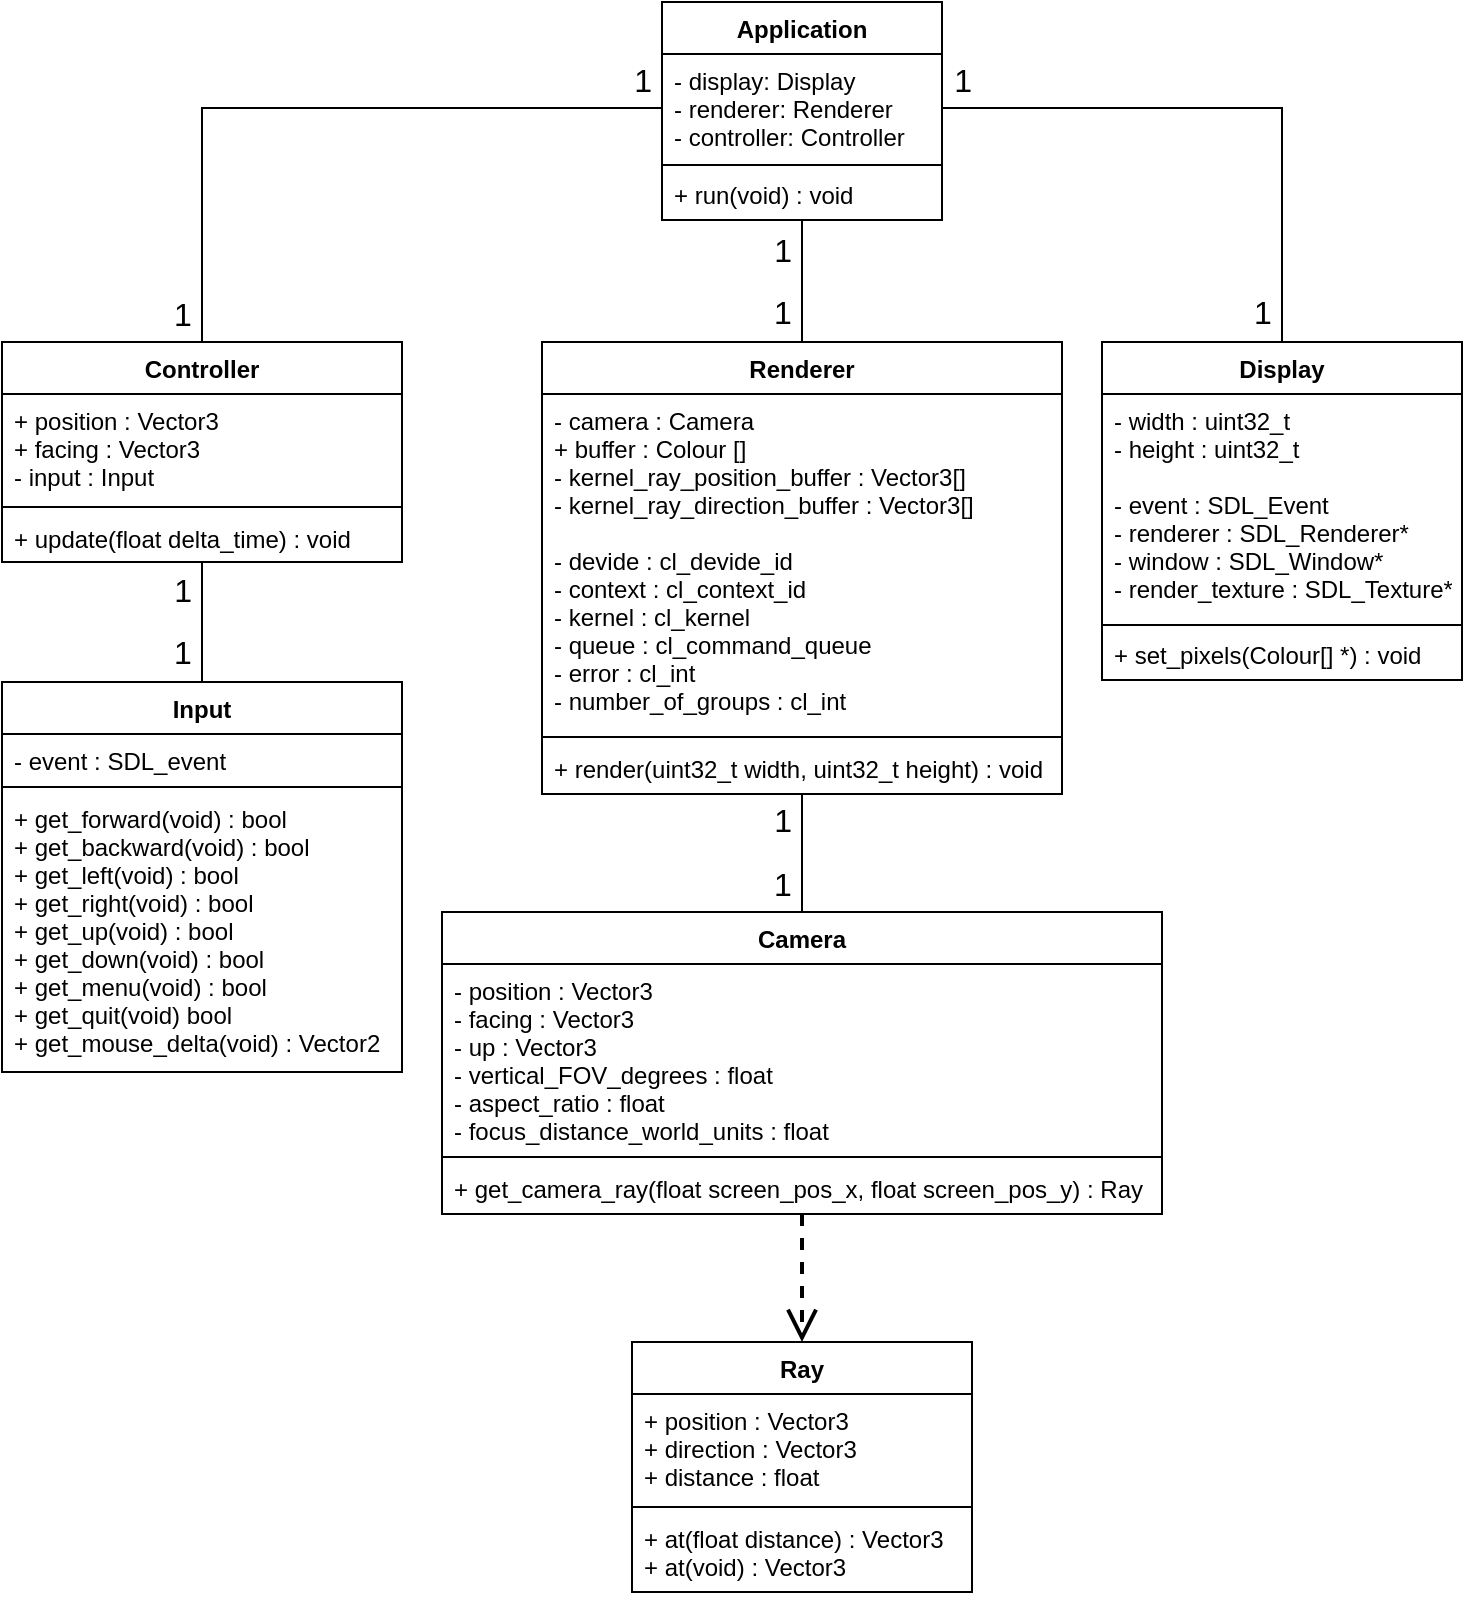 <mxfile version="15.4.0" type="device"><diagram id="4mGxhP4kGzLFXmiEG6Kd" name="Page-1"><mxGraphModel dx="2889" dy="1182" grid="1" gridSize="5" guides="1" tooltips="1" connect="1" arrows="1" fold="1" page="1" pageScale="1" pageWidth="827" pageHeight="1169" math="0" shadow="0"><root><mxCell id="0"/><mxCell id="1" parent="0"/><mxCell id="tU1FWQba42qcbUEXVC9S-2" value="Display" style="swimlane;fontStyle=1;align=center;verticalAlign=top;childLayout=stackLayout;horizontal=1;startSize=26;horizontalStack=0;resizeParent=1;resizeParentMax=0;resizeLast=0;collapsible=1;marginBottom=0;" vertex="1" parent="1"><mxGeometry x="-260" y="190" width="180" height="169" as="geometry"/></mxCell><mxCell id="tU1FWQba42qcbUEXVC9S-3" value="- width : uint32_t&#10;- height : uint32_t&#10;&#10;- event : SDL_Event&#10;- renderer : SDL_Renderer*&#10;- window : SDL_Window*&#10;- render_texture : SDL_Texture*&#10;" style="text;strokeColor=none;fillColor=none;align=left;verticalAlign=top;spacingLeft=4;spacingRight=4;overflow=hidden;rotatable=0;points=[[0,0.5],[1,0.5]];portConstraint=eastwest;" vertex="1" parent="tU1FWQba42qcbUEXVC9S-2"><mxGeometry y="26" width="180" height="114" as="geometry"/></mxCell><mxCell id="tU1FWQba42qcbUEXVC9S-4" value="" style="line;strokeWidth=1;fillColor=none;align=left;verticalAlign=middle;spacingTop=-1;spacingLeft=3;spacingRight=3;rotatable=0;labelPosition=right;points=[];portConstraint=eastwest;" vertex="1" parent="tU1FWQba42qcbUEXVC9S-2"><mxGeometry y="140" width="180" height="3" as="geometry"/></mxCell><mxCell id="tU1FWQba42qcbUEXVC9S-5" value="+ set_pixels(Colour[] *) : void" style="text;strokeColor=none;fillColor=none;align=left;verticalAlign=top;spacingLeft=4;spacingRight=4;overflow=hidden;rotatable=0;points=[[0,0.5],[1,0.5]];portConstraint=eastwest;" vertex="1" parent="tU1FWQba42qcbUEXVC9S-2"><mxGeometry y="143" width="180" height="26" as="geometry"/></mxCell><mxCell id="tU1FWQba42qcbUEXVC9S-6" value="Application" style="swimlane;fontStyle=1;align=center;verticalAlign=top;childLayout=stackLayout;horizontal=1;startSize=26;horizontalStack=0;resizeParent=1;resizeParentMax=0;resizeLast=0;collapsible=1;marginBottom=0;" vertex="1" parent="1"><mxGeometry x="-480" y="20" width="140" height="109" as="geometry"/></mxCell><mxCell id="tU1FWQba42qcbUEXVC9S-7" value="- display: Display&#10;- renderer: Renderer&#10;- controller: Controller" style="text;strokeColor=none;fillColor=none;align=left;verticalAlign=top;spacingLeft=4;spacingRight=4;overflow=hidden;rotatable=0;points=[[0,0.5],[1,0.5]];portConstraint=eastwest;" vertex="1" parent="tU1FWQba42qcbUEXVC9S-6"><mxGeometry y="26" width="140" height="54" as="geometry"/></mxCell><mxCell id="tU1FWQba42qcbUEXVC9S-8" value="" style="line;strokeWidth=1;fillColor=none;align=left;verticalAlign=middle;spacingTop=-1;spacingLeft=3;spacingRight=3;rotatable=0;labelPosition=right;points=[];portConstraint=eastwest;" vertex="1" parent="tU1FWQba42qcbUEXVC9S-6"><mxGeometry y="80" width="140" height="3" as="geometry"/></mxCell><mxCell id="tU1FWQba42qcbUEXVC9S-9" value="+ run(void) : void" style="text;strokeColor=none;fillColor=none;align=left;verticalAlign=top;spacingLeft=4;spacingRight=4;overflow=hidden;rotatable=0;points=[[0,0.5],[1,0.5]];portConstraint=eastwest;" vertex="1" parent="tU1FWQba42qcbUEXVC9S-6"><mxGeometry y="83" width="140" height="26" as="geometry"/></mxCell><mxCell id="tU1FWQba42qcbUEXVC9S-10" value="Input" style="swimlane;fontStyle=1;align=center;verticalAlign=top;childLayout=stackLayout;horizontal=1;startSize=26;horizontalStack=0;resizeParent=1;resizeParentMax=0;resizeLast=0;collapsible=1;marginBottom=0;" vertex="1" parent="1"><mxGeometry x="-810" y="360" width="200" height="195" as="geometry"/></mxCell><mxCell id="tU1FWQba42qcbUEXVC9S-11" value="- event : SDL_event" style="text;strokeColor=none;fillColor=none;align=left;verticalAlign=top;spacingLeft=4;spacingRight=4;overflow=hidden;rotatable=0;points=[[0,0.5],[1,0.5]];portConstraint=eastwest;" vertex="1" parent="tU1FWQba42qcbUEXVC9S-10"><mxGeometry y="26" width="200" height="24" as="geometry"/></mxCell><mxCell id="tU1FWQba42qcbUEXVC9S-12" value="" style="line;strokeWidth=1;fillColor=none;align=left;verticalAlign=middle;spacingTop=-1;spacingLeft=3;spacingRight=3;rotatable=0;labelPosition=right;points=[];portConstraint=eastwest;" vertex="1" parent="tU1FWQba42qcbUEXVC9S-10"><mxGeometry y="50" width="200" height="5" as="geometry"/></mxCell><mxCell id="tU1FWQba42qcbUEXVC9S-13" value="+ get_forward(void) : bool&#10;+ get_backward(void) : bool&#10;+ get_left(void) : bool&#10;+ get_right(void) : bool&#10;+ get_up(void) : bool&#10;+ get_down(void) : bool&#10;+ get_menu(void) : bool&#10;+ get_quit(void) bool&#10;+ get_mouse_delta(void) : Vector2" style="text;strokeColor=none;fillColor=none;align=left;verticalAlign=top;spacingLeft=4;spacingRight=4;overflow=hidden;rotatable=0;points=[[0,0.5],[1,0.5]];portConstraint=eastwest;" vertex="1" parent="tU1FWQba42qcbUEXVC9S-10"><mxGeometry y="55" width="200" height="140" as="geometry"/></mxCell><mxCell id="tU1FWQba42qcbUEXVC9S-14" value="Renderer" style="swimlane;fontStyle=1;align=center;verticalAlign=top;childLayout=stackLayout;horizontal=1;startSize=26;horizontalStack=0;resizeParent=1;resizeParentMax=0;resizeLast=0;collapsible=1;marginBottom=0;" vertex="1" parent="1"><mxGeometry x="-540" y="190" width="260" height="226" as="geometry"/></mxCell><mxCell id="tU1FWQba42qcbUEXVC9S-15" value="- camera : Camera&#10;+ buffer : Colour []&#10;- kernel_ray_position_buffer : Vector3[]&#10;- kernel_ray_direction_buffer : Vector3[]&#10;&#10;- devide : cl_devide_id&#10;- context : cl_context_id&#10;- kernel : cl_kernel&#10;- queue : cl_command_queue&#10;- error : cl_int&#10;- number_of_groups : cl_int&#10;" style="text;strokeColor=none;fillColor=none;align=left;verticalAlign=top;spacingLeft=4;spacingRight=4;overflow=hidden;rotatable=0;points=[[0,0.5],[1,0.5]];portConstraint=eastwest;" vertex="1" parent="tU1FWQba42qcbUEXVC9S-14"><mxGeometry y="26" width="260" height="169" as="geometry"/></mxCell><mxCell id="tU1FWQba42qcbUEXVC9S-16" value="" style="line;strokeWidth=1;fillColor=none;align=left;verticalAlign=middle;spacingTop=-1;spacingLeft=3;spacingRight=3;rotatable=0;labelPosition=right;points=[];portConstraint=eastwest;" vertex="1" parent="tU1FWQba42qcbUEXVC9S-14"><mxGeometry y="195" width="260" height="5" as="geometry"/></mxCell><mxCell id="tU1FWQba42qcbUEXVC9S-17" value="+ render(uint32_t width, uint32_t height) : void" style="text;strokeColor=none;fillColor=none;align=left;verticalAlign=top;spacingLeft=4;spacingRight=4;overflow=hidden;rotatable=0;points=[[0,0.5],[1,0.5]];portConstraint=eastwest;" vertex="1" parent="tU1FWQba42qcbUEXVC9S-14"><mxGeometry y="200" width="260" height="26" as="geometry"/></mxCell><mxCell id="tU1FWQba42qcbUEXVC9S-18" value="Camera" style="swimlane;fontStyle=1;align=center;verticalAlign=top;childLayout=stackLayout;horizontal=1;startSize=26;horizontalStack=0;resizeParent=1;resizeParentMax=0;resizeLast=0;collapsible=1;marginBottom=0;" vertex="1" parent="1"><mxGeometry x="-590" y="475" width="360" height="151" as="geometry"/></mxCell><mxCell id="tU1FWQba42qcbUEXVC9S-19" value="- position : Vector3&#10;- facing : Vector3&#10;- up : Vector3&#10;- vertical_FOV_degrees : float&#10;- aspect_ratio : float&#10;- focus_distance_world_units : float" style="text;strokeColor=none;fillColor=none;align=left;verticalAlign=top;spacingLeft=4;spacingRight=4;overflow=hidden;rotatable=0;points=[[0,0.5],[1,0.5]];portConstraint=eastwest;" vertex="1" parent="tU1FWQba42qcbUEXVC9S-18"><mxGeometry y="26" width="360" height="94" as="geometry"/></mxCell><mxCell id="tU1FWQba42qcbUEXVC9S-20" value="" style="line;strokeWidth=1;fillColor=none;align=left;verticalAlign=middle;spacingTop=-1;spacingLeft=3;spacingRight=3;rotatable=0;labelPosition=right;points=[];portConstraint=eastwest;" vertex="1" parent="tU1FWQba42qcbUEXVC9S-18"><mxGeometry y="120" width="360" height="5" as="geometry"/></mxCell><mxCell id="tU1FWQba42qcbUEXVC9S-21" value="+ get_camera_ray(float screen_pos_x, float screen_pos_y) : Ray" style="text;strokeColor=none;fillColor=none;align=left;verticalAlign=top;spacingLeft=4;spacingRight=4;overflow=hidden;rotatable=0;points=[[0,0.5],[1,0.5]];portConstraint=eastwest;" vertex="1" parent="tU1FWQba42qcbUEXVC9S-18"><mxGeometry y="125" width="360" height="26" as="geometry"/></mxCell><mxCell id="tU1FWQba42qcbUEXVC9S-22" value="Ray" style="swimlane;fontStyle=1;align=center;verticalAlign=top;childLayout=stackLayout;horizontal=1;startSize=26;horizontalStack=0;resizeParent=1;resizeParentMax=0;resizeLast=0;collapsible=1;marginBottom=0;" vertex="1" parent="1"><mxGeometry x="-495" y="690" width="170" height="125" as="geometry"/></mxCell><mxCell id="tU1FWQba42qcbUEXVC9S-23" value="+ position : Vector3&#10;+ direction : Vector3&#10;+ distance : float" style="text;strokeColor=none;fillColor=none;align=left;verticalAlign=top;spacingLeft=4;spacingRight=4;overflow=hidden;rotatable=0;points=[[0,0.5],[1,0.5]];portConstraint=eastwest;" vertex="1" parent="tU1FWQba42qcbUEXVC9S-22"><mxGeometry y="26" width="170" height="54" as="geometry"/></mxCell><mxCell id="tU1FWQba42qcbUEXVC9S-24" value="" style="line;strokeWidth=1;fillColor=none;align=left;verticalAlign=middle;spacingTop=-1;spacingLeft=3;spacingRight=3;rotatable=0;labelPosition=right;points=[];portConstraint=eastwest;" vertex="1" parent="tU1FWQba42qcbUEXVC9S-22"><mxGeometry y="80" width="170" height="5" as="geometry"/></mxCell><mxCell id="tU1FWQba42qcbUEXVC9S-25" value="+ at(float distance) : Vector3&#10;+ at(void) : Vector3" style="text;strokeColor=none;fillColor=none;align=left;verticalAlign=top;spacingLeft=4;spacingRight=4;overflow=hidden;rotatable=0;points=[[0,0.5],[1,0.5]];portConstraint=eastwest;" vertex="1" parent="tU1FWQba42qcbUEXVC9S-22"><mxGeometry y="85" width="170" height="40" as="geometry"/></mxCell><mxCell id="tU1FWQba42qcbUEXVC9S-26" value="Controller" style="swimlane;fontStyle=1;align=center;verticalAlign=top;childLayout=stackLayout;horizontal=1;startSize=26;horizontalStack=0;resizeParent=1;resizeParentMax=0;resizeLast=0;collapsible=1;marginBottom=0;" vertex="1" parent="1"><mxGeometry x="-810" y="190" width="200" height="110" as="geometry"/></mxCell><mxCell id="tU1FWQba42qcbUEXVC9S-27" value="+ position : Vector3&#10;+ facing : Vector3&#10;- input : Input" style="text;strokeColor=none;fillColor=none;align=left;verticalAlign=top;spacingLeft=4;spacingRight=4;overflow=hidden;rotatable=0;points=[[0,0.5],[1,0.5]];portConstraint=eastwest;" vertex="1" parent="tU1FWQba42qcbUEXVC9S-26"><mxGeometry y="26" width="200" height="54" as="geometry"/></mxCell><mxCell id="tU1FWQba42qcbUEXVC9S-28" value="" style="line;strokeWidth=1;fillColor=none;align=left;verticalAlign=middle;spacingTop=-1;spacingLeft=3;spacingRight=3;rotatable=0;labelPosition=right;points=[];portConstraint=eastwest;" vertex="1" parent="tU1FWQba42qcbUEXVC9S-26"><mxGeometry y="80" width="200" height="5" as="geometry"/></mxCell><mxCell id="tU1FWQba42qcbUEXVC9S-29" value="+ update(float delta_time) : void" style="text;strokeColor=none;fillColor=none;align=left;verticalAlign=top;spacingLeft=4;spacingRight=4;overflow=hidden;rotatable=0;points=[[0,0.5],[1,0.5]];portConstraint=eastwest;" vertex="1" parent="tU1FWQba42qcbUEXVC9S-26"><mxGeometry y="85" width="200" height="25" as="geometry"/></mxCell><mxCell id="tU1FWQba42qcbUEXVC9S-34" value="" style="endArrow=none;html=1;rounded=0;strokeColor=default;edgeStyle=orthogonalEdgeStyle;fontSize=14;" edge="1" parent="1" source="tU1FWQba42qcbUEXVC9S-26" target="tU1FWQba42qcbUEXVC9S-7"><mxGeometry relative="1" as="geometry"><mxPoint x="-690" y="130" as="sourcePoint"/><mxPoint x="-530" y="130" as="targetPoint"/></mxGeometry></mxCell><mxCell id="tU1FWQba42qcbUEXVC9S-35" value="1" style="resizable=0;html=1;align=right;verticalAlign=bottom;fontSize=16;" connectable="0" vertex="1" parent="tU1FWQba42qcbUEXVC9S-34"><mxGeometry x="1" relative="1" as="geometry"><mxPoint x="-5" y="-3" as="offset"/></mxGeometry></mxCell><mxCell id="tU1FWQba42qcbUEXVC9S-36" value="1" style="edgeLabel;html=1;align=center;verticalAlign=middle;resizable=0;points=[];fontSize=16;" vertex="1" connectable="0" parent="tU1FWQba42qcbUEXVC9S-34"><mxGeometry x="-0.333" y="3" relative="1" as="geometry"><mxPoint x="-7" y="101" as="offset"/></mxGeometry></mxCell><mxCell id="tU1FWQba42qcbUEXVC9S-37" value="" style="endArrow=none;html=1;rounded=0;strokeColor=default;edgeStyle=orthogonalEdgeStyle;fontSize=14;" edge="1" parent="1" source="tU1FWQba42qcbUEXVC9S-14" target="tU1FWQba42qcbUEXVC9S-9"><mxGeometry relative="1" as="geometry"><mxPoint x="-340" y="155" as="sourcePoint"/><mxPoint x="-290" y="110" as="targetPoint"/><Array as="points"><mxPoint x="-410" y="150"/><mxPoint x="-410" y="150"/></Array></mxGeometry></mxCell><mxCell id="tU1FWQba42qcbUEXVC9S-38" value="1" style="resizable=0;html=1;align=right;verticalAlign=bottom;fontSize=16;" connectable="0" vertex="1" parent="tU1FWQba42qcbUEXVC9S-37"><mxGeometry x="1" relative="1" as="geometry"><mxPoint x="-5" y="26" as="offset"/></mxGeometry></mxCell><mxCell id="tU1FWQba42qcbUEXVC9S-39" value="1" style="edgeLabel;html=1;align=center;verticalAlign=middle;resizable=0;points=[];fontSize=16;" vertex="1" connectable="0" parent="tU1FWQba42qcbUEXVC9S-37"><mxGeometry x="-0.333" y="3" relative="1" as="geometry"><mxPoint x="-7" y="5" as="offset"/></mxGeometry></mxCell><mxCell id="tU1FWQba42qcbUEXVC9S-40" value="" style="endArrow=none;html=1;rounded=0;strokeColor=default;edgeStyle=orthogonalEdgeStyle;fontSize=14;" edge="1" parent="1" source="tU1FWQba42qcbUEXVC9S-10" target="tU1FWQba42qcbUEXVC9S-29"><mxGeometry relative="1" as="geometry"><mxPoint x="-589" y="350" as="sourcePoint"/><mxPoint x="-429" y="350" as="targetPoint"/><Array as="points"><mxPoint x="-710" y="320"/><mxPoint x="-710" y="320"/></Array></mxGeometry></mxCell><mxCell id="tU1FWQba42qcbUEXVC9S-41" value="1" style="resizable=0;html=1;align=right;verticalAlign=bottom;fontSize=16;" connectable="0" vertex="1" parent="tU1FWQba42qcbUEXVC9S-40"><mxGeometry x="1" relative="1" as="geometry"><mxPoint x="-5" y="25" as="offset"/></mxGeometry></mxCell><mxCell id="tU1FWQba42qcbUEXVC9S-42" value="1" style="edgeLabel;html=1;align=center;verticalAlign=middle;resizable=0;points=[];fontSize=16;" vertex="1" connectable="0" parent="tU1FWQba42qcbUEXVC9S-40"><mxGeometry x="-0.333" y="3" relative="1" as="geometry"><mxPoint x="-7" y="5" as="offset"/></mxGeometry></mxCell><mxCell id="tU1FWQba42qcbUEXVC9S-43" value="" style="endArrow=none;html=1;rounded=0;strokeColor=default;edgeStyle=orthogonalEdgeStyle;fontSize=14;" edge="1" parent="1" source="tU1FWQba42qcbUEXVC9S-2" target="tU1FWQba42qcbUEXVC9S-7"><mxGeometry relative="1" as="geometry"><mxPoint x="-275" y="215" as="sourcePoint"/><mxPoint x="-115" y="215" as="targetPoint"/></mxGeometry></mxCell><mxCell id="tU1FWQba42qcbUEXVC9S-44" value="1" style="resizable=0;html=1;align=right;verticalAlign=bottom;fontSize=16;" connectable="0" vertex="1" parent="tU1FWQba42qcbUEXVC9S-43"><mxGeometry x="1" relative="1" as="geometry"><mxPoint x="15" y="-3" as="offset"/></mxGeometry></mxCell><mxCell id="tU1FWQba42qcbUEXVC9S-45" value="1" style="edgeLabel;html=1;align=center;verticalAlign=middle;resizable=0;points=[];fontSize=16;" vertex="1" connectable="0" parent="tU1FWQba42qcbUEXVC9S-43"><mxGeometry x="-0.333" y="3" relative="1" as="geometry"><mxPoint x="-7" y="80" as="offset"/></mxGeometry></mxCell><mxCell id="tU1FWQba42qcbUEXVC9S-46" value="" style="endArrow=none;html=1;rounded=0;strokeColor=default;edgeStyle=orthogonalEdgeStyle;fontSize=14;" edge="1" parent="1" source="tU1FWQba42qcbUEXVC9S-18" target="tU1FWQba42qcbUEXVC9S-17"><mxGeometry relative="1" as="geometry"><mxPoint x="-255" y="705" as="sourcePoint"/><mxPoint x="-95" y="705" as="targetPoint"/><Array as="points"><mxPoint x="-410" y="445"/><mxPoint x="-410" y="445"/></Array></mxGeometry></mxCell><mxCell id="tU1FWQba42qcbUEXVC9S-47" value="1" style="resizable=0;html=1;align=right;verticalAlign=bottom;fontSize=16;" connectable="0" vertex="1" parent="tU1FWQba42qcbUEXVC9S-46"><mxGeometry x="1" relative="1" as="geometry"><mxPoint x="-5" y="24" as="offset"/></mxGeometry></mxCell><mxCell id="tU1FWQba42qcbUEXVC9S-48" value="1" style="edgeLabel;html=1;align=center;verticalAlign=middle;resizable=0;points=[];fontSize=16;" vertex="1" connectable="0" parent="tU1FWQba42qcbUEXVC9S-46"><mxGeometry x="-0.333" y="3" relative="1" as="geometry"><mxPoint x="-7" y="5" as="offset"/></mxGeometry></mxCell><mxCell id="tU1FWQba42qcbUEXVC9S-49" value="" style="endArrow=open;endSize=12;dashed=1;html=1;rounded=0;fontSize=16;strokeColor=default;strokeWidth=2;edgeStyle=orthogonalEdgeStyle;" edge="1" parent="1" source="tU1FWQba42qcbUEXVC9S-21" target="tU1FWQba42qcbUEXVC9S-22"><mxGeometry y="-35" width="160" relative="1" as="geometry"><mxPoint x="-690" y="685" as="sourcePoint"/><mxPoint x="-530" y="685" as="targetPoint"/><Array as="points"><mxPoint x="-410" y="655"/><mxPoint x="-410" y="655"/></Array><mxPoint as="offset"/></mxGeometry></mxCell></root></mxGraphModel></diagram></mxfile>
